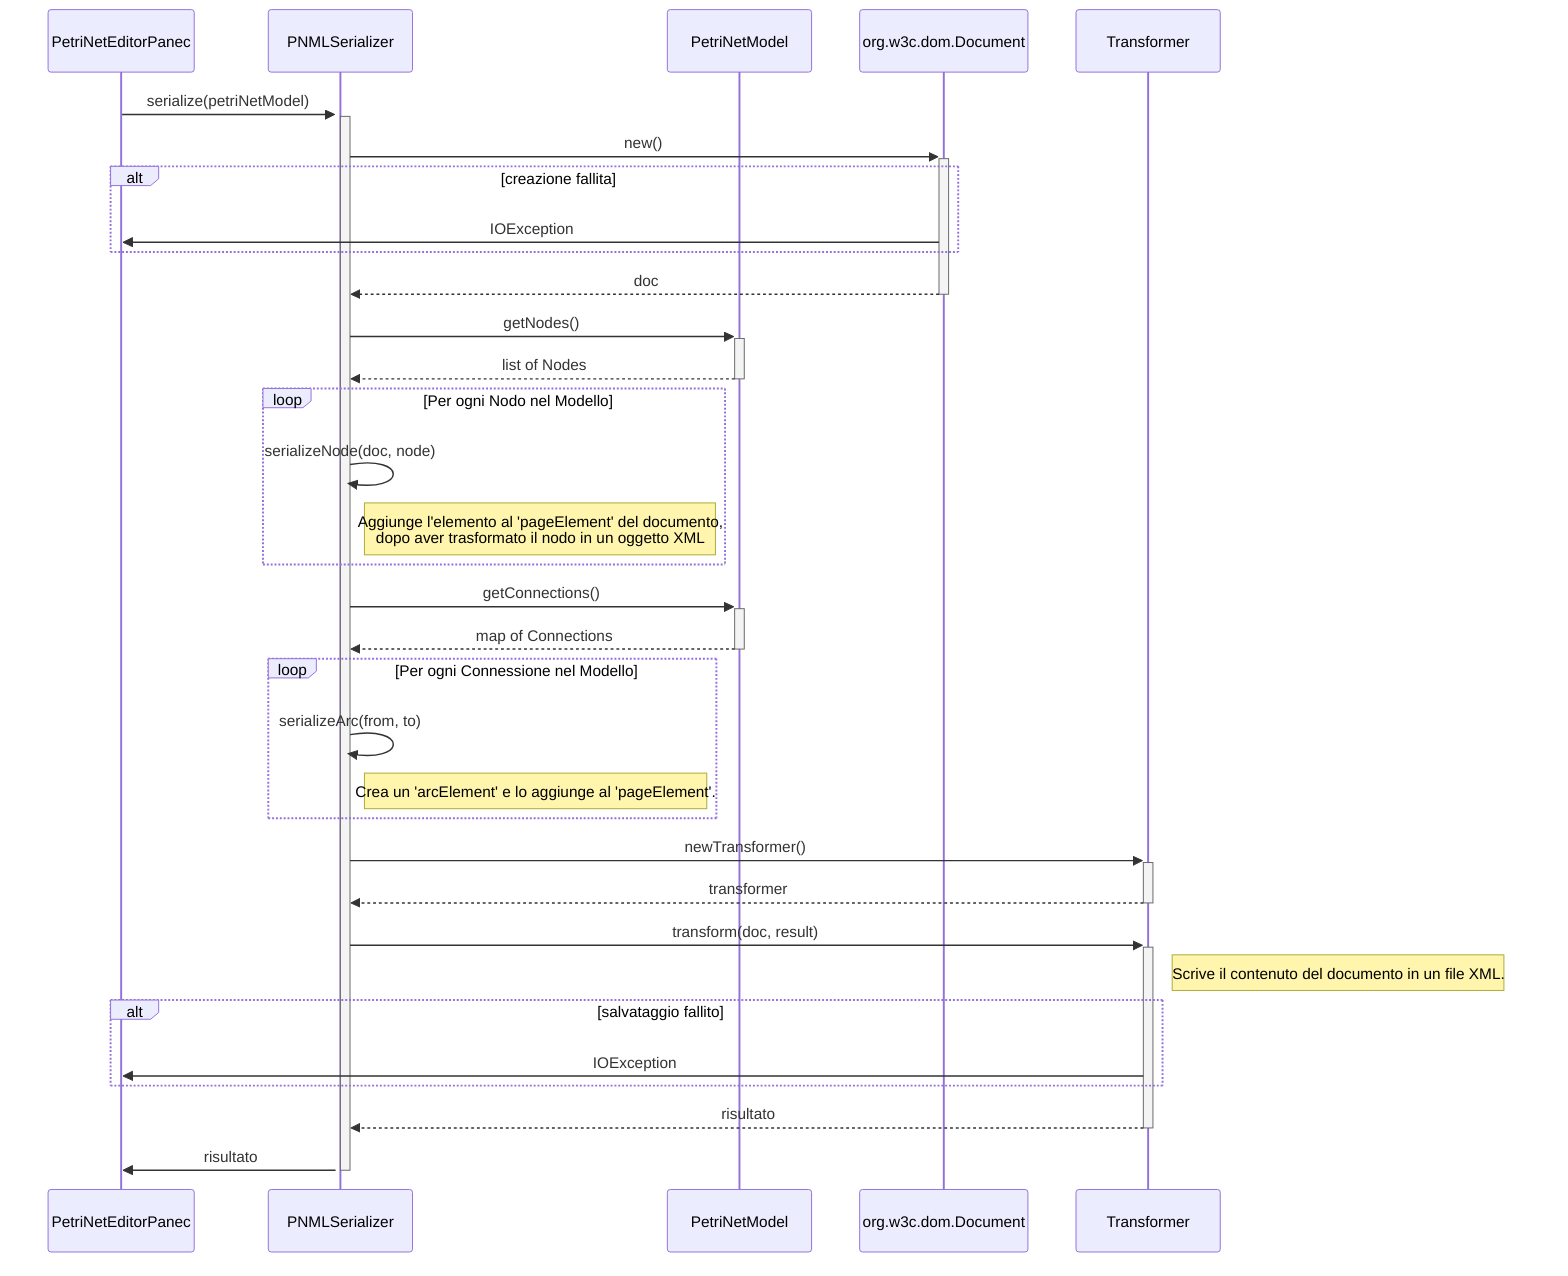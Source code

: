 sequenceDiagram
    participant Caller as PetriNetEditorPanec
    participant Serializer as PNMLSerializer
    participant Model as PetriNetModel
    participant Document as org.w3c.dom.Document
    participant Transformer
    Caller ->>+ Serializer: serialize(petriNetModel)
    activate Serializer
    Serializer ->>+ Document: new()
    alt creazione fallita
        Document ->> Caller: IOException
    end
    Document -->>- Serializer: doc
    Serializer ->>+ Model: getNodes()
    Model -->>- Serializer: list of Nodes

    loop Per ogni Nodo nel Modello
        Serializer ->> Serializer: serializeNode(doc, node)
        Note right of Serializer: Aggiunge l'elemento al 'pageElement' del documento,<br>dopo aver trasformato il nodo in un oggetto XML
    end

    Serializer ->>+ Model: getConnections()
    Model -->>- Serializer: map of Connections

    loop Per ogni Connessione nel Modello
        Serializer ->> Serializer: serializeArc(from, to)
        Note right of Serializer: Crea un 'arcElement' e lo aggiunge al 'pageElement'.
    end

    Serializer ->>+ Transformer: newTransformer()
    Transformer -->>- Serializer: transformer
    Serializer ->>+ Transformer: transform(doc, result)
    Note right of Transformer: Scrive il contenuto del documento in un file XML.
    alt salvataggio fallito
        Transformer ->> Caller: IOException
    end
    Transformer -->>- Serializer: risultato
    Serializer ->> Caller: risultato
    deactivate Serializer
